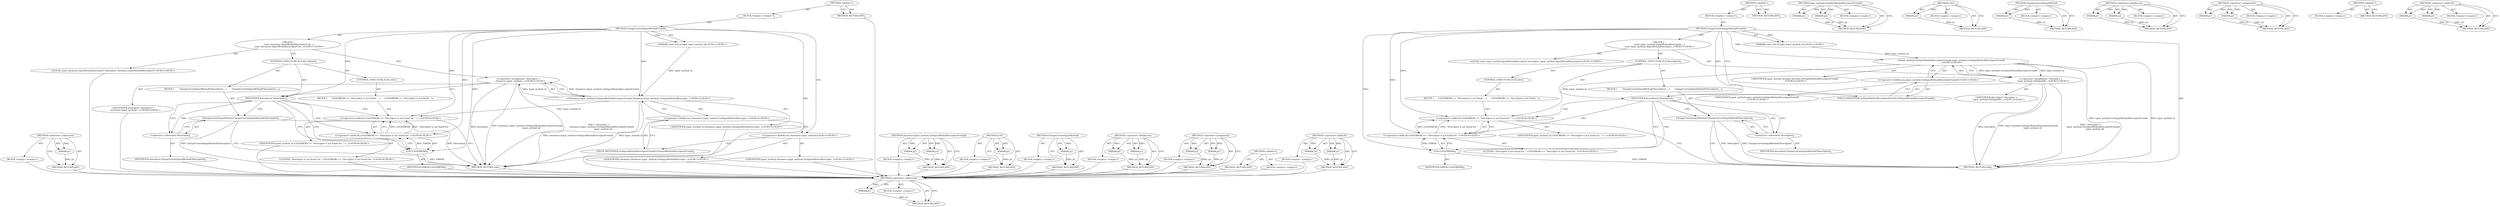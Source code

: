 digraph "&lt;operator&gt;.shiftLeft" {
vulnerable_77 [label=<(METHOD,&lt;operator&gt;.indirection)>];
vulnerable_78 [label=<(PARAM,p1)>];
vulnerable_79 [label=<(BLOCK,&lt;empty&gt;,&lt;empty&gt;)>];
vulnerable_80 [label=<(METHOD_RETURN,ANY)>];
vulnerable_6 [label=<(METHOD,&lt;global&gt;)<SUB>1</SUB>>];
vulnerable_7 [label=<(BLOCK,&lt;empty&gt;,&lt;empty&gt;)<SUB>1</SUB>>];
vulnerable_8 [label=<(METHOD,ChangeCurrentInputMethodFromId)<SUB>1</SUB>>];
vulnerable_9 [label="<(PARAM,const std::string&amp; input_method_id)<SUB>1</SUB>>"];
vulnerable_10 [label="<(BLOCK,{
    const chromeos::InputMethodDescriptor* de...,{
    const chromeos::InputMethodDescriptor* de...)<SUB>1</SUB>>"];
vulnerable_11 [label="<(LOCAL,const chromeos.InputMethodDescriptor* descriptor: chromeos.InputMethodDescriptor*)<SUB>2</SUB>>"];
vulnerable_12 [label="<(&lt;operator&gt;.assignment,* descriptor =
        chromeos::input_method::...)<SUB>2</SUB>>"];
vulnerable_13 [label="<(IDENTIFIER,descriptor,* descriptor =
        chromeos::input_method::...)<SUB>2</SUB>>"];
vulnerable_14 [label="<(chromeos.input_method.GetInputMethodDescriptorFromId,chromeos::input_method::GetInputMethodDescripto...)<SUB>3</SUB>>"];
vulnerable_15 [label="<(&lt;operator&gt;.fieldAccess,chromeos::input_method::GetInputMethodDescripto...)<SUB>3</SUB>>"];
vulnerable_16 [label="<(&lt;operator&gt;.fieldAccess,chromeos::input_method)<SUB>3</SUB>>"];
vulnerable_17 [label="<(IDENTIFIER,chromeos,chromeos::input_method::GetInputMethodDescripto...)<SUB>3</SUB>>"];
vulnerable_18 [label="<(IDENTIFIER,input_method,chromeos::input_method::GetInputMethodDescripto...)<SUB>3</SUB>>"];
vulnerable_19 [label=<(FIELD_IDENTIFIER,GetInputMethodDescriptorFromId,GetInputMethodDescriptorFromId)<SUB>3</SUB>>];
vulnerable_20 [label="<(IDENTIFIER,input_method_id,chromeos::input_method::GetInputMethodDescripto...)<SUB>4</SUB>>"];
vulnerable_21 [label=<(CONTROL_STRUCTURE,IF,if (descriptor))<SUB>5</SUB>>];
vulnerable_22 [label=<(IDENTIFIER,descriptor,if (descriptor))<SUB>5</SUB>>];
vulnerable_23 [label=<(BLOCK,{
       ChangeCurrentInputMethod(*descriptor);...,{
       ChangeCurrentInputMethod(*descriptor);...)<SUB>5</SUB>>];
vulnerable_24 [label=<(ChangeCurrentInputMethod,ChangeCurrentInputMethod(*descriptor))<SUB>6</SUB>>];
vulnerable_25 [label=<(&lt;operator&gt;.indirection,*descriptor)<SUB>6</SUB>>];
vulnerable_26 [label=<(IDENTIFIER,descriptor,ChangeCurrentInputMethod(*descriptor))<SUB>6</SUB>>];
vulnerable_27 [label=<(CONTROL_STRUCTURE,ELSE,else)<SUB>7</SUB>>];
vulnerable_28 [label=<(BLOCK,{
      LOG(ERROR) &lt;&lt; &quot;Descriptor is not found ...,{
      LOG(ERROR) &lt;&lt; &quot;Descriptor is not found ...)<SUB>7</SUB>>];
vulnerable_29 [label="<(&lt;operator&gt;.shiftLeft,LOG(ERROR) &lt;&lt; &quot;Descriptor is not found for: &quot; &lt;...)<SUB>8</SUB>>"];
vulnerable_30 [label="<(&lt;operator&gt;.shiftLeft,LOG(ERROR) &lt;&lt; &quot;Descriptor is not found for: &quot;)<SUB>8</SUB>>"];
vulnerable_31 [label=<(LOG,LOG(ERROR))<SUB>8</SUB>>];
vulnerable_32 [label=<(IDENTIFIER,ERROR,LOG(ERROR))<SUB>8</SUB>>];
vulnerable_33 [label="<(LITERAL,&quot;Descriptor is not found for: &quot;,LOG(ERROR) &lt;&lt; &quot;Descriptor is not found for: &quot;)<SUB>8</SUB>>"];
vulnerable_34 [label="<(IDENTIFIER,input_method_id,LOG(ERROR) &lt;&lt; &quot;Descriptor is not found for: &quot; &lt;...)<SUB>8</SUB>>"];
vulnerable_35 [label=<(METHOD_RETURN,void)<SUB>1</SUB>>];
vulnerable_37 [label=<(METHOD_RETURN,ANY)<SUB>1</SUB>>];
vulnerable_63 [label=<(METHOD,chromeos.input_method.GetInputMethodDescriptorFromId)>];
vulnerable_64 [label=<(PARAM,p1)>];
vulnerable_65 [label=<(PARAM,p2)>];
vulnerable_66 [label=<(BLOCK,&lt;empty&gt;,&lt;empty&gt;)>];
vulnerable_67 [label=<(METHOD_RETURN,ANY)>];
vulnerable_86 [label=<(METHOD,LOG)>];
vulnerable_87 [label=<(PARAM,p1)>];
vulnerable_88 [label=<(BLOCK,&lt;empty&gt;,&lt;empty&gt;)>];
vulnerable_89 [label=<(METHOD_RETURN,ANY)>];
vulnerable_73 [label=<(METHOD,ChangeCurrentInputMethod)>];
vulnerable_74 [label=<(PARAM,p1)>];
vulnerable_75 [label=<(BLOCK,&lt;empty&gt;,&lt;empty&gt;)>];
vulnerable_76 [label=<(METHOD_RETURN,ANY)>];
vulnerable_68 [label=<(METHOD,&lt;operator&gt;.fieldAccess)>];
vulnerable_69 [label=<(PARAM,p1)>];
vulnerable_70 [label=<(PARAM,p2)>];
vulnerable_71 [label=<(BLOCK,&lt;empty&gt;,&lt;empty&gt;)>];
vulnerable_72 [label=<(METHOD_RETURN,ANY)>];
vulnerable_58 [label=<(METHOD,&lt;operator&gt;.assignment)>];
vulnerable_59 [label=<(PARAM,p1)>];
vulnerable_60 [label=<(PARAM,p2)>];
vulnerable_61 [label=<(BLOCK,&lt;empty&gt;,&lt;empty&gt;)>];
vulnerable_62 [label=<(METHOD_RETURN,ANY)>];
vulnerable_52 [label=<(METHOD,&lt;global&gt;)<SUB>1</SUB>>];
vulnerable_53 [label=<(BLOCK,&lt;empty&gt;,&lt;empty&gt;)>];
vulnerable_54 [label=<(METHOD_RETURN,ANY)>];
vulnerable_81 [label=<(METHOD,&lt;operator&gt;.shiftLeft)>];
vulnerable_82 [label=<(PARAM,p1)>];
vulnerable_83 [label=<(PARAM,p2)>];
vulnerable_84 [label=<(BLOCK,&lt;empty&gt;,&lt;empty&gt;)>];
vulnerable_85 [label=<(METHOD_RETURN,ANY)>];
fixed_73 [label=<(METHOD,&lt;operator&gt;.indirection)>];
fixed_74 [label=<(PARAM,p1)>];
fixed_75 [label=<(BLOCK,&lt;empty&gt;,&lt;empty&gt;)>];
fixed_76 [label=<(METHOD_RETURN,ANY)>];
fixed_6 [label=<(METHOD,&lt;global&gt;)<SUB>1</SUB>>];
fixed_7 [label=<(BLOCK,&lt;empty&gt;,&lt;empty&gt;)<SUB>1</SUB>>];
fixed_8 [label=<(METHOD,ChangeCurrentInputMethodFromId)<SUB>1</SUB>>];
fixed_9 [label="<(PARAM,const std::string&amp; input_method_id)<SUB>1</SUB>>"];
fixed_10 [label="<(BLOCK,{
    const input_method::InputMethodDescriptor...,{
    const input_method::InputMethodDescriptor...)<SUB>1</SUB>>"];
fixed_11 [label="<(LOCAL,const input_method.InputMethodDescriptor* descriptor: input_method.InputMethodDescriptor*)<SUB>2</SUB>>"];
fixed_12 [label="<(&lt;operator&gt;.assignment,* descriptor =
        input_method::GetInputMe...)<SUB>2</SUB>>"];
fixed_13 [label="<(IDENTIFIER,descriptor,* descriptor =
        input_method::GetInputMe...)<SUB>2</SUB>>"];
fixed_14 [label="<(input_method.GetInputMethodDescriptorFromId,input_method::GetInputMethodDescriptorFromId(
 ...)<SUB>3</SUB>>"];
fixed_15 [label="<(&lt;operator&gt;.fieldAccess,input_method::GetInputMethodDescriptorFromId)<SUB>3</SUB>>"];
fixed_16 [label="<(IDENTIFIER,input_method,input_method::GetInputMethodDescriptorFromId(
 ...)<SUB>3</SUB>>"];
fixed_17 [label=<(FIELD_IDENTIFIER,GetInputMethodDescriptorFromId,GetInputMethodDescriptorFromId)<SUB>3</SUB>>];
fixed_18 [label="<(IDENTIFIER,input_method_id,input_method::GetInputMethodDescriptorFromId(
 ...)<SUB>4</SUB>>"];
fixed_19 [label=<(CONTROL_STRUCTURE,IF,if (descriptor))<SUB>5</SUB>>];
fixed_20 [label=<(IDENTIFIER,descriptor,if (descriptor))<SUB>5</SUB>>];
fixed_21 [label=<(BLOCK,{
       ChangeCurrentInputMethod(*descriptor);...,{
       ChangeCurrentInputMethod(*descriptor);...)<SUB>5</SUB>>];
fixed_22 [label=<(ChangeCurrentInputMethod,ChangeCurrentInputMethod(*descriptor))<SUB>6</SUB>>];
fixed_23 [label=<(&lt;operator&gt;.indirection,*descriptor)<SUB>6</SUB>>];
fixed_24 [label=<(IDENTIFIER,descriptor,ChangeCurrentInputMethod(*descriptor))<SUB>6</SUB>>];
fixed_25 [label=<(CONTROL_STRUCTURE,ELSE,else)<SUB>7</SUB>>];
fixed_26 [label=<(BLOCK,{
      LOG(ERROR) &lt;&lt; &quot;Descriptor is not found ...,{
      LOG(ERROR) &lt;&lt; &quot;Descriptor is not found ...)<SUB>7</SUB>>];
fixed_27 [label="<(&lt;operator&gt;.shiftLeft,LOG(ERROR) &lt;&lt; &quot;Descriptor is not found for: &quot; &lt;...)<SUB>8</SUB>>"];
fixed_28 [label="<(&lt;operator&gt;.shiftLeft,LOG(ERROR) &lt;&lt; &quot;Descriptor is not found for: &quot;)<SUB>8</SUB>>"];
fixed_29 [label=<(LOG,LOG(ERROR))<SUB>8</SUB>>];
fixed_30 [label=<(IDENTIFIER,ERROR,LOG(ERROR))<SUB>8</SUB>>];
fixed_31 [label="<(LITERAL,&quot;Descriptor is not found for: &quot;,LOG(ERROR) &lt;&lt; &quot;Descriptor is not found for: &quot;)<SUB>8</SUB>>"];
fixed_32 [label="<(IDENTIFIER,input_method_id,LOG(ERROR) &lt;&lt; &quot;Descriptor is not found for: &quot; &lt;...)<SUB>8</SUB>>"];
fixed_33 [label=<(METHOD_RETURN,void)<SUB>1</SUB>>];
fixed_35 [label=<(METHOD_RETURN,ANY)<SUB>1</SUB>>];
fixed_59 [label=<(METHOD,input_method.GetInputMethodDescriptorFromId)>];
fixed_60 [label=<(PARAM,p1)>];
fixed_61 [label=<(PARAM,p2)>];
fixed_62 [label=<(BLOCK,&lt;empty&gt;,&lt;empty&gt;)>];
fixed_63 [label=<(METHOD_RETURN,ANY)>];
fixed_82 [label=<(METHOD,LOG)>];
fixed_83 [label=<(PARAM,p1)>];
fixed_84 [label=<(BLOCK,&lt;empty&gt;,&lt;empty&gt;)>];
fixed_85 [label=<(METHOD_RETURN,ANY)>];
fixed_69 [label=<(METHOD,ChangeCurrentInputMethod)>];
fixed_70 [label=<(PARAM,p1)>];
fixed_71 [label=<(BLOCK,&lt;empty&gt;,&lt;empty&gt;)>];
fixed_72 [label=<(METHOD_RETURN,ANY)>];
fixed_64 [label=<(METHOD,&lt;operator&gt;.fieldAccess)>];
fixed_65 [label=<(PARAM,p1)>];
fixed_66 [label=<(PARAM,p2)>];
fixed_67 [label=<(BLOCK,&lt;empty&gt;,&lt;empty&gt;)>];
fixed_68 [label=<(METHOD_RETURN,ANY)>];
fixed_54 [label=<(METHOD,&lt;operator&gt;.assignment)>];
fixed_55 [label=<(PARAM,p1)>];
fixed_56 [label=<(PARAM,p2)>];
fixed_57 [label=<(BLOCK,&lt;empty&gt;,&lt;empty&gt;)>];
fixed_58 [label=<(METHOD_RETURN,ANY)>];
fixed_48 [label=<(METHOD,&lt;global&gt;)<SUB>1</SUB>>];
fixed_49 [label=<(BLOCK,&lt;empty&gt;,&lt;empty&gt;)>];
fixed_50 [label=<(METHOD_RETURN,ANY)>];
fixed_77 [label=<(METHOD,&lt;operator&gt;.shiftLeft)>];
fixed_78 [label=<(PARAM,p1)>];
fixed_79 [label=<(PARAM,p2)>];
fixed_80 [label=<(BLOCK,&lt;empty&gt;,&lt;empty&gt;)>];
fixed_81 [label=<(METHOD_RETURN,ANY)>];
vulnerable_77 -> vulnerable_78  [key=0, label="AST: "];
vulnerable_77 -> vulnerable_78  [key=1, label="DDG: "];
vulnerable_77 -> vulnerable_79  [key=0, label="AST: "];
vulnerable_77 -> vulnerable_80  [key=0, label="AST: "];
vulnerable_77 -> vulnerable_80  [key=1, label="CFG: "];
vulnerable_78 -> vulnerable_80  [key=0, label="DDG: p1"];
vulnerable_79 -> fixed_73  [key=0];
vulnerable_80 -> fixed_73  [key=0];
vulnerable_6 -> vulnerable_7  [key=0, label="AST: "];
vulnerable_6 -> vulnerable_37  [key=0, label="AST: "];
vulnerable_6 -> vulnerable_37  [key=1, label="CFG: "];
vulnerable_7 -> vulnerable_8  [key=0, label="AST: "];
vulnerable_8 -> vulnerable_9  [key=0, label="AST: "];
vulnerable_8 -> vulnerable_9  [key=1, label="DDG: "];
vulnerable_8 -> vulnerable_10  [key=0, label="AST: "];
vulnerable_8 -> vulnerable_35  [key=0, label="AST: "];
vulnerable_8 -> vulnerable_16  [key=0, label="CFG: "];
vulnerable_8 -> vulnerable_22  [key=0, label="DDG: "];
vulnerable_8 -> vulnerable_14  [key=0, label="DDG: "];
vulnerable_8 -> vulnerable_29  [key=0, label="DDG: "];
vulnerable_8 -> vulnerable_30  [key=0, label="DDG: "];
vulnerable_8 -> vulnerable_31  [key=0, label="DDG: "];
vulnerable_9 -> vulnerable_14  [key=0, label="DDG: input_method_id"];
vulnerable_10 -> vulnerable_11  [key=0, label="AST: "];
vulnerable_10 -> vulnerable_12  [key=0, label="AST: "];
vulnerable_10 -> vulnerable_21  [key=0, label="AST: "];
vulnerable_11 -> fixed_73  [key=0];
vulnerable_12 -> vulnerable_13  [key=0, label="AST: "];
vulnerable_12 -> vulnerable_14  [key=0, label="AST: "];
vulnerable_12 -> vulnerable_22  [key=0, label="CFG: "];
vulnerable_12 -> vulnerable_35  [key=0, label="DDG: descriptor"];
vulnerable_12 -> vulnerable_35  [key=1, label="DDG: chromeos::input_method::GetInputMethodDescriptorFromId(
             input_method_id)"];
vulnerable_12 -> vulnerable_35  [key=2, label="DDG: * descriptor =
        chromeos::input_method::GetInputMethodDescriptorFromId(
             input_method_id)"];
vulnerable_13 -> fixed_73  [key=0];
vulnerable_14 -> vulnerable_15  [key=0, label="AST: "];
vulnerable_14 -> vulnerable_20  [key=0, label="AST: "];
vulnerable_14 -> vulnerable_12  [key=0, label="CFG: "];
vulnerable_14 -> vulnerable_12  [key=1, label="DDG: chromeos::input_method::GetInputMethodDescriptorFromId"];
vulnerable_14 -> vulnerable_12  [key=2, label="DDG: input_method_id"];
vulnerable_14 -> vulnerable_35  [key=0, label="DDG: chromeos::input_method::GetInputMethodDescriptorFromId"];
vulnerable_14 -> vulnerable_35  [key=1, label="DDG: input_method_id"];
vulnerable_14 -> vulnerable_29  [key=0, label="DDG: input_method_id"];
vulnerable_15 -> vulnerable_16  [key=0, label="AST: "];
vulnerable_15 -> vulnerable_19  [key=0, label="AST: "];
vulnerable_15 -> vulnerable_14  [key=0, label="CFG: "];
vulnerable_16 -> vulnerable_17  [key=0, label="AST: "];
vulnerable_16 -> vulnerable_18  [key=0, label="AST: "];
vulnerable_16 -> vulnerable_19  [key=0, label="CFG: "];
vulnerable_17 -> fixed_73  [key=0];
vulnerable_18 -> fixed_73  [key=0];
vulnerable_19 -> vulnerable_15  [key=0, label="CFG: "];
vulnerable_20 -> fixed_73  [key=0];
vulnerable_21 -> vulnerable_22  [key=0, label="AST: "];
vulnerable_21 -> vulnerable_23  [key=0, label="AST: "];
vulnerable_21 -> vulnerable_27  [key=0, label="AST: "];
vulnerable_22 -> vulnerable_25  [key=0, label="CFG: "];
vulnerable_22 -> vulnerable_25  [key=1, label="CDG: "];
vulnerable_22 -> vulnerable_31  [key=0, label="CFG: "];
vulnerable_22 -> vulnerable_31  [key=1, label="CDG: "];
vulnerable_22 -> vulnerable_24  [key=0, label="CDG: "];
vulnerable_22 -> vulnerable_30  [key=0, label="CDG: "];
vulnerable_22 -> vulnerable_29  [key=0, label="CDG: "];
vulnerable_23 -> vulnerable_24  [key=0, label="AST: "];
vulnerable_24 -> vulnerable_25  [key=0, label="AST: "];
vulnerable_24 -> vulnerable_35  [key=0, label="CFG: "];
vulnerable_24 -> vulnerable_35  [key=1, label="DDG: *descriptor"];
vulnerable_24 -> vulnerable_35  [key=2, label="DDG: ChangeCurrentInputMethod(*descriptor)"];
vulnerable_25 -> vulnerable_26  [key=0, label="AST: "];
vulnerable_25 -> vulnerable_24  [key=0, label="CFG: "];
vulnerable_26 -> fixed_73  [key=0];
vulnerable_27 -> vulnerable_28  [key=0, label="AST: "];
vulnerable_28 -> vulnerable_29  [key=0, label="AST: "];
vulnerable_29 -> vulnerable_30  [key=0, label="AST: "];
vulnerable_29 -> vulnerable_34  [key=0, label="AST: "];
vulnerable_29 -> vulnerable_35  [key=0, label="CFG: "];
vulnerable_30 -> vulnerable_31  [key=0, label="AST: "];
vulnerable_30 -> vulnerable_33  [key=0, label="AST: "];
vulnerable_30 -> vulnerable_29  [key=0, label="CFG: "];
vulnerable_30 -> vulnerable_29  [key=1, label="DDG: LOG(ERROR)"];
vulnerable_30 -> vulnerable_29  [key=2, label="DDG: &quot;Descriptor is not found for: &quot;"];
vulnerable_31 -> vulnerable_32  [key=0, label="AST: "];
vulnerable_31 -> vulnerable_30  [key=0, label="CFG: "];
vulnerable_31 -> vulnerable_30  [key=1, label="DDG: ERROR"];
vulnerable_31 -> vulnerable_35  [key=0, label="DDG: ERROR"];
vulnerable_32 -> fixed_73  [key=0];
vulnerable_33 -> fixed_73  [key=0];
vulnerable_34 -> fixed_73  [key=0];
vulnerable_35 -> fixed_73  [key=0];
vulnerable_37 -> fixed_73  [key=0];
vulnerable_63 -> vulnerable_64  [key=0, label="AST: "];
vulnerable_63 -> vulnerable_64  [key=1, label="DDG: "];
vulnerable_63 -> vulnerable_66  [key=0, label="AST: "];
vulnerable_63 -> vulnerable_65  [key=0, label="AST: "];
vulnerable_63 -> vulnerable_65  [key=1, label="DDG: "];
vulnerable_63 -> vulnerable_67  [key=0, label="AST: "];
vulnerable_63 -> vulnerable_67  [key=1, label="CFG: "];
vulnerable_64 -> vulnerable_67  [key=0, label="DDG: p1"];
vulnerable_65 -> vulnerable_67  [key=0, label="DDG: p2"];
vulnerable_66 -> fixed_73  [key=0];
vulnerable_67 -> fixed_73  [key=0];
vulnerable_86 -> vulnerable_87  [key=0, label="AST: "];
vulnerable_86 -> vulnerable_87  [key=1, label="DDG: "];
vulnerable_86 -> vulnerable_88  [key=0, label="AST: "];
vulnerable_86 -> vulnerable_89  [key=0, label="AST: "];
vulnerable_86 -> vulnerable_89  [key=1, label="CFG: "];
vulnerable_87 -> vulnerable_89  [key=0, label="DDG: p1"];
vulnerable_88 -> fixed_73  [key=0];
vulnerable_89 -> fixed_73  [key=0];
vulnerable_73 -> vulnerable_74  [key=0, label="AST: "];
vulnerable_73 -> vulnerable_74  [key=1, label="DDG: "];
vulnerable_73 -> vulnerable_75  [key=0, label="AST: "];
vulnerable_73 -> vulnerable_76  [key=0, label="AST: "];
vulnerable_73 -> vulnerable_76  [key=1, label="CFG: "];
vulnerable_74 -> vulnerable_76  [key=0, label="DDG: p1"];
vulnerable_75 -> fixed_73  [key=0];
vulnerable_76 -> fixed_73  [key=0];
vulnerable_68 -> vulnerable_69  [key=0, label="AST: "];
vulnerable_68 -> vulnerable_69  [key=1, label="DDG: "];
vulnerable_68 -> vulnerable_71  [key=0, label="AST: "];
vulnerable_68 -> vulnerable_70  [key=0, label="AST: "];
vulnerable_68 -> vulnerable_70  [key=1, label="DDG: "];
vulnerable_68 -> vulnerable_72  [key=0, label="AST: "];
vulnerable_68 -> vulnerable_72  [key=1, label="CFG: "];
vulnerable_69 -> vulnerable_72  [key=0, label="DDG: p1"];
vulnerable_70 -> vulnerable_72  [key=0, label="DDG: p2"];
vulnerable_71 -> fixed_73  [key=0];
vulnerable_72 -> fixed_73  [key=0];
vulnerable_58 -> vulnerable_59  [key=0, label="AST: "];
vulnerable_58 -> vulnerable_59  [key=1, label="DDG: "];
vulnerable_58 -> vulnerable_61  [key=0, label="AST: "];
vulnerable_58 -> vulnerable_60  [key=0, label="AST: "];
vulnerable_58 -> vulnerable_60  [key=1, label="DDG: "];
vulnerable_58 -> vulnerable_62  [key=0, label="AST: "];
vulnerable_58 -> vulnerable_62  [key=1, label="CFG: "];
vulnerable_59 -> vulnerable_62  [key=0, label="DDG: p1"];
vulnerable_60 -> vulnerable_62  [key=0, label="DDG: p2"];
vulnerable_61 -> fixed_73  [key=0];
vulnerable_62 -> fixed_73  [key=0];
vulnerable_52 -> vulnerable_53  [key=0, label="AST: "];
vulnerable_52 -> vulnerable_54  [key=0, label="AST: "];
vulnerable_52 -> vulnerable_54  [key=1, label="CFG: "];
vulnerable_53 -> fixed_73  [key=0];
vulnerable_54 -> fixed_73  [key=0];
vulnerable_81 -> vulnerable_82  [key=0, label="AST: "];
vulnerable_81 -> vulnerable_82  [key=1, label="DDG: "];
vulnerable_81 -> vulnerable_84  [key=0, label="AST: "];
vulnerable_81 -> vulnerable_83  [key=0, label="AST: "];
vulnerable_81 -> vulnerable_83  [key=1, label="DDG: "];
vulnerable_81 -> vulnerable_85  [key=0, label="AST: "];
vulnerable_81 -> vulnerable_85  [key=1, label="CFG: "];
vulnerable_82 -> vulnerable_85  [key=0, label="DDG: p1"];
vulnerable_83 -> vulnerable_85  [key=0, label="DDG: p2"];
vulnerable_84 -> fixed_73  [key=0];
vulnerable_85 -> fixed_73  [key=0];
fixed_73 -> fixed_74  [key=0, label="AST: "];
fixed_73 -> fixed_74  [key=1, label="DDG: "];
fixed_73 -> fixed_75  [key=0, label="AST: "];
fixed_73 -> fixed_76  [key=0, label="AST: "];
fixed_73 -> fixed_76  [key=1, label="CFG: "];
fixed_74 -> fixed_76  [key=0, label="DDG: p1"];
fixed_6 -> fixed_7  [key=0, label="AST: "];
fixed_6 -> fixed_35  [key=0, label="AST: "];
fixed_6 -> fixed_35  [key=1, label="CFG: "];
fixed_7 -> fixed_8  [key=0, label="AST: "];
fixed_8 -> fixed_9  [key=0, label="AST: "];
fixed_8 -> fixed_9  [key=1, label="DDG: "];
fixed_8 -> fixed_10  [key=0, label="AST: "];
fixed_8 -> fixed_33  [key=0, label="AST: "];
fixed_8 -> fixed_17  [key=0, label="CFG: "];
fixed_8 -> fixed_20  [key=0, label="DDG: "];
fixed_8 -> fixed_14  [key=0, label="DDG: "];
fixed_8 -> fixed_27  [key=0, label="DDG: "];
fixed_8 -> fixed_28  [key=0, label="DDG: "];
fixed_8 -> fixed_29  [key=0, label="DDG: "];
fixed_9 -> fixed_14  [key=0, label="DDG: input_method_id"];
fixed_10 -> fixed_11  [key=0, label="AST: "];
fixed_10 -> fixed_12  [key=0, label="AST: "];
fixed_10 -> fixed_19  [key=0, label="AST: "];
fixed_12 -> fixed_13  [key=0, label="AST: "];
fixed_12 -> fixed_14  [key=0, label="AST: "];
fixed_12 -> fixed_20  [key=0, label="CFG: "];
fixed_12 -> fixed_33  [key=0, label="DDG: descriptor"];
fixed_12 -> fixed_33  [key=1, label="DDG: input_method::GetInputMethodDescriptorFromId(
             input_method_id)"];
fixed_12 -> fixed_33  [key=2, label="DDG: * descriptor =
        input_method::GetInputMethodDescriptorFromId(
             input_method_id)"];
fixed_14 -> fixed_15  [key=0, label="AST: "];
fixed_14 -> fixed_18  [key=0, label="AST: "];
fixed_14 -> fixed_12  [key=0, label="CFG: "];
fixed_14 -> fixed_12  [key=1, label="DDG: input_method::GetInputMethodDescriptorFromId"];
fixed_14 -> fixed_12  [key=2, label="DDG: input_method_id"];
fixed_14 -> fixed_33  [key=0, label="DDG: input_method::GetInputMethodDescriptorFromId"];
fixed_14 -> fixed_33  [key=1, label="DDG: input_method_id"];
fixed_14 -> fixed_27  [key=0, label="DDG: input_method_id"];
fixed_15 -> fixed_16  [key=0, label="AST: "];
fixed_15 -> fixed_17  [key=0, label="AST: "];
fixed_15 -> fixed_14  [key=0, label="CFG: "];
fixed_17 -> fixed_15  [key=0, label="CFG: "];
fixed_19 -> fixed_20  [key=0, label="AST: "];
fixed_19 -> fixed_21  [key=0, label="AST: "];
fixed_19 -> fixed_25  [key=0, label="AST: "];
fixed_20 -> fixed_23  [key=0, label="CFG: "];
fixed_20 -> fixed_23  [key=1, label="CDG: "];
fixed_20 -> fixed_29  [key=0, label="CFG: "];
fixed_20 -> fixed_29  [key=1, label="CDG: "];
fixed_20 -> fixed_22  [key=0, label="CDG: "];
fixed_20 -> fixed_28  [key=0, label="CDG: "];
fixed_20 -> fixed_27  [key=0, label="CDG: "];
fixed_21 -> fixed_22  [key=0, label="AST: "];
fixed_22 -> fixed_23  [key=0, label="AST: "];
fixed_22 -> fixed_33  [key=0, label="CFG: "];
fixed_22 -> fixed_33  [key=1, label="DDG: *descriptor"];
fixed_22 -> fixed_33  [key=2, label="DDG: ChangeCurrentInputMethod(*descriptor)"];
fixed_23 -> fixed_24  [key=0, label="AST: "];
fixed_23 -> fixed_22  [key=0, label="CFG: "];
fixed_25 -> fixed_26  [key=0, label="AST: "];
fixed_26 -> fixed_27  [key=0, label="AST: "];
fixed_27 -> fixed_28  [key=0, label="AST: "];
fixed_27 -> fixed_32  [key=0, label="AST: "];
fixed_27 -> fixed_33  [key=0, label="CFG: "];
fixed_28 -> fixed_29  [key=0, label="AST: "];
fixed_28 -> fixed_31  [key=0, label="AST: "];
fixed_28 -> fixed_27  [key=0, label="CFG: "];
fixed_28 -> fixed_27  [key=1, label="DDG: LOG(ERROR)"];
fixed_28 -> fixed_27  [key=2, label="DDG: &quot;Descriptor is not found for: &quot;"];
fixed_29 -> fixed_30  [key=0, label="AST: "];
fixed_29 -> fixed_28  [key=0, label="CFG: "];
fixed_29 -> fixed_28  [key=1, label="DDG: ERROR"];
fixed_29 -> fixed_33  [key=0, label="DDG: ERROR"];
fixed_59 -> fixed_60  [key=0, label="AST: "];
fixed_59 -> fixed_60  [key=1, label="DDG: "];
fixed_59 -> fixed_62  [key=0, label="AST: "];
fixed_59 -> fixed_61  [key=0, label="AST: "];
fixed_59 -> fixed_61  [key=1, label="DDG: "];
fixed_59 -> fixed_63  [key=0, label="AST: "];
fixed_59 -> fixed_63  [key=1, label="CFG: "];
fixed_60 -> fixed_63  [key=0, label="DDG: p1"];
fixed_61 -> fixed_63  [key=0, label="DDG: p2"];
fixed_82 -> fixed_83  [key=0, label="AST: "];
fixed_82 -> fixed_83  [key=1, label="DDG: "];
fixed_82 -> fixed_84  [key=0, label="AST: "];
fixed_82 -> fixed_85  [key=0, label="AST: "];
fixed_82 -> fixed_85  [key=1, label="CFG: "];
fixed_83 -> fixed_85  [key=0, label="DDG: p1"];
fixed_69 -> fixed_70  [key=0, label="AST: "];
fixed_69 -> fixed_70  [key=1, label="DDG: "];
fixed_69 -> fixed_71  [key=0, label="AST: "];
fixed_69 -> fixed_72  [key=0, label="AST: "];
fixed_69 -> fixed_72  [key=1, label="CFG: "];
fixed_70 -> fixed_72  [key=0, label="DDG: p1"];
fixed_64 -> fixed_65  [key=0, label="AST: "];
fixed_64 -> fixed_65  [key=1, label="DDG: "];
fixed_64 -> fixed_67  [key=0, label="AST: "];
fixed_64 -> fixed_66  [key=0, label="AST: "];
fixed_64 -> fixed_66  [key=1, label="DDG: "];
fixed_64 -> fixed_68  [key=0, label="AST: "];
fixed_64 -> fixed_68  [key=1, label="CFG: "];
fixed_65 -> fixed_68  [key=0, label="DDG: p1"];
fixed_66 -> fixed_68  [key=0, label="DDG: p2"];
fixed_54 -> fixed_55  [key=0, label="AST: "];
fixed_54 -> fixed_55  [key=1, label="DDG: "];
fixed_54 -> fixed_57  [key=0, label="AST: "];
fixed_54 -> fixed_56  [key=0, label="AST: "];
fixed_54 -> fixed_56  [key=1, label="DDG: "];
fixed_54 -> fixed_58  [key=0, label="AST: "];
fixed_54 -> fixed_58  [key=1, label="CFG: "];
fixed_55 -> fixed_58  [key=0, label="DDG: p1"];
fixed_56 -> fixed_58  [key=0, label="DDG: p2"];
fixed_48 -> fixed_49  [key=0, label="AST: "];
fixed_48 -> fixed_50  [key=0, label="AST: "];
fixed_48 -> fixed_50  [key=1, label="CFG: "];
fixed_77 -> fixed_78  [key=0, label="AST: "];
fixed_77 -> fixed_78  [key=1, label="DDG: "];
fixed_77 -> fixed_80  [key=0, label="AST: "];
fixed_77 -> fixed_79  [key=0, label="AST: "];
fixed_77 -> fixed_79  [key=1, label="DDG: "];
fixed_77 -> fixed_81  [key=0, label="AST: "];
fixed_77 -> fixed_81  [key=1, label="CFG: "];
fixed_78 -> fixed_81  [key=0, label="DDG: p1"];
fixed_79 -> fixed_81  [key=0, label="DDG: p2"];
}
